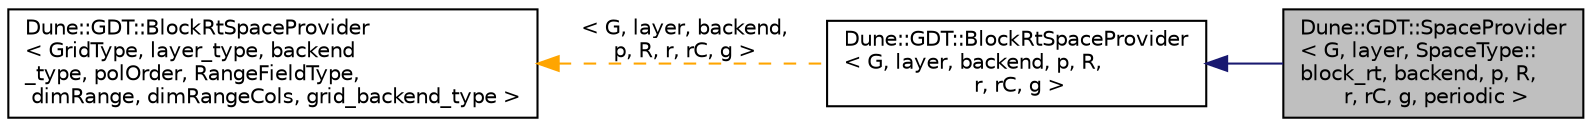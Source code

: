 digraph "Dune::GDT::SpaceProvider&lt; G, layer, SpaceType::block_rt, backend, p, R, r, rC, g, periodic &gt;"
{
  edge [fontname="Helvetica",fontsize="10",labelfontname="Helvetica",labelfontsize="10"];
  node [fontname="Helvetica",fontsize="10",shape=record];
  rankdir="LR";
  Node0 [label="Dune::GDT::SpaceProvider\l\< G, layer, SpaceType::\lblock_rt, backend, p, R,\l r, rC, g, periodic \>",height=0.2,width=0.4,color="black", fillcolor="grey75", style="filled", fontcolor="black"];
  Node1 -> Node0 [dir="back",color="midnightblue",fontsize="10",style="solid",fontname="Helvetica"];
  Node1 [label="Dune::GDT::BlockRtSpaceProvider\l\< G, layer, backend, p, R,\l r, rC, g \>",height=0.2,width=0.4,color="black", fillcolor="white", style="filled",URL="$a02947.html"];
  Node2 -> Node1 [dir="back",color="orange",fontsize="10",style="dashed",label=" \< G, layer, backend,\l p, R, r, rC, g \>" ,fontname="Helvetica"];
  Node2 [label="Dune::GDT::BlockRtSpaceProvider\l\< GridType, layer_type, backend\l_type, polOrder, RangeFieldType,\l dimRange, dimRangeCols, grid_backend_type \>",height=0.2,width=0.4,color="black", fillcolor="white", style="filled",URL="$a02947.html"];
}
